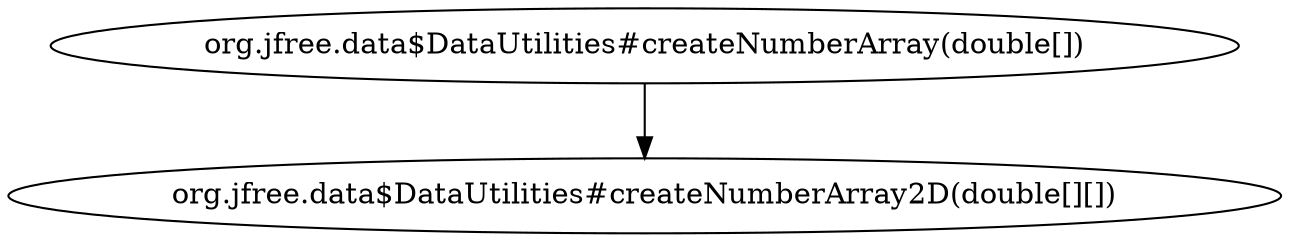 digraph G {
  "org.jfree.data$DataUtilities#createNumberArray(double[])" -> "org.jfree.data$DataUtilities#createNumberArray2D(double[][])";
}
